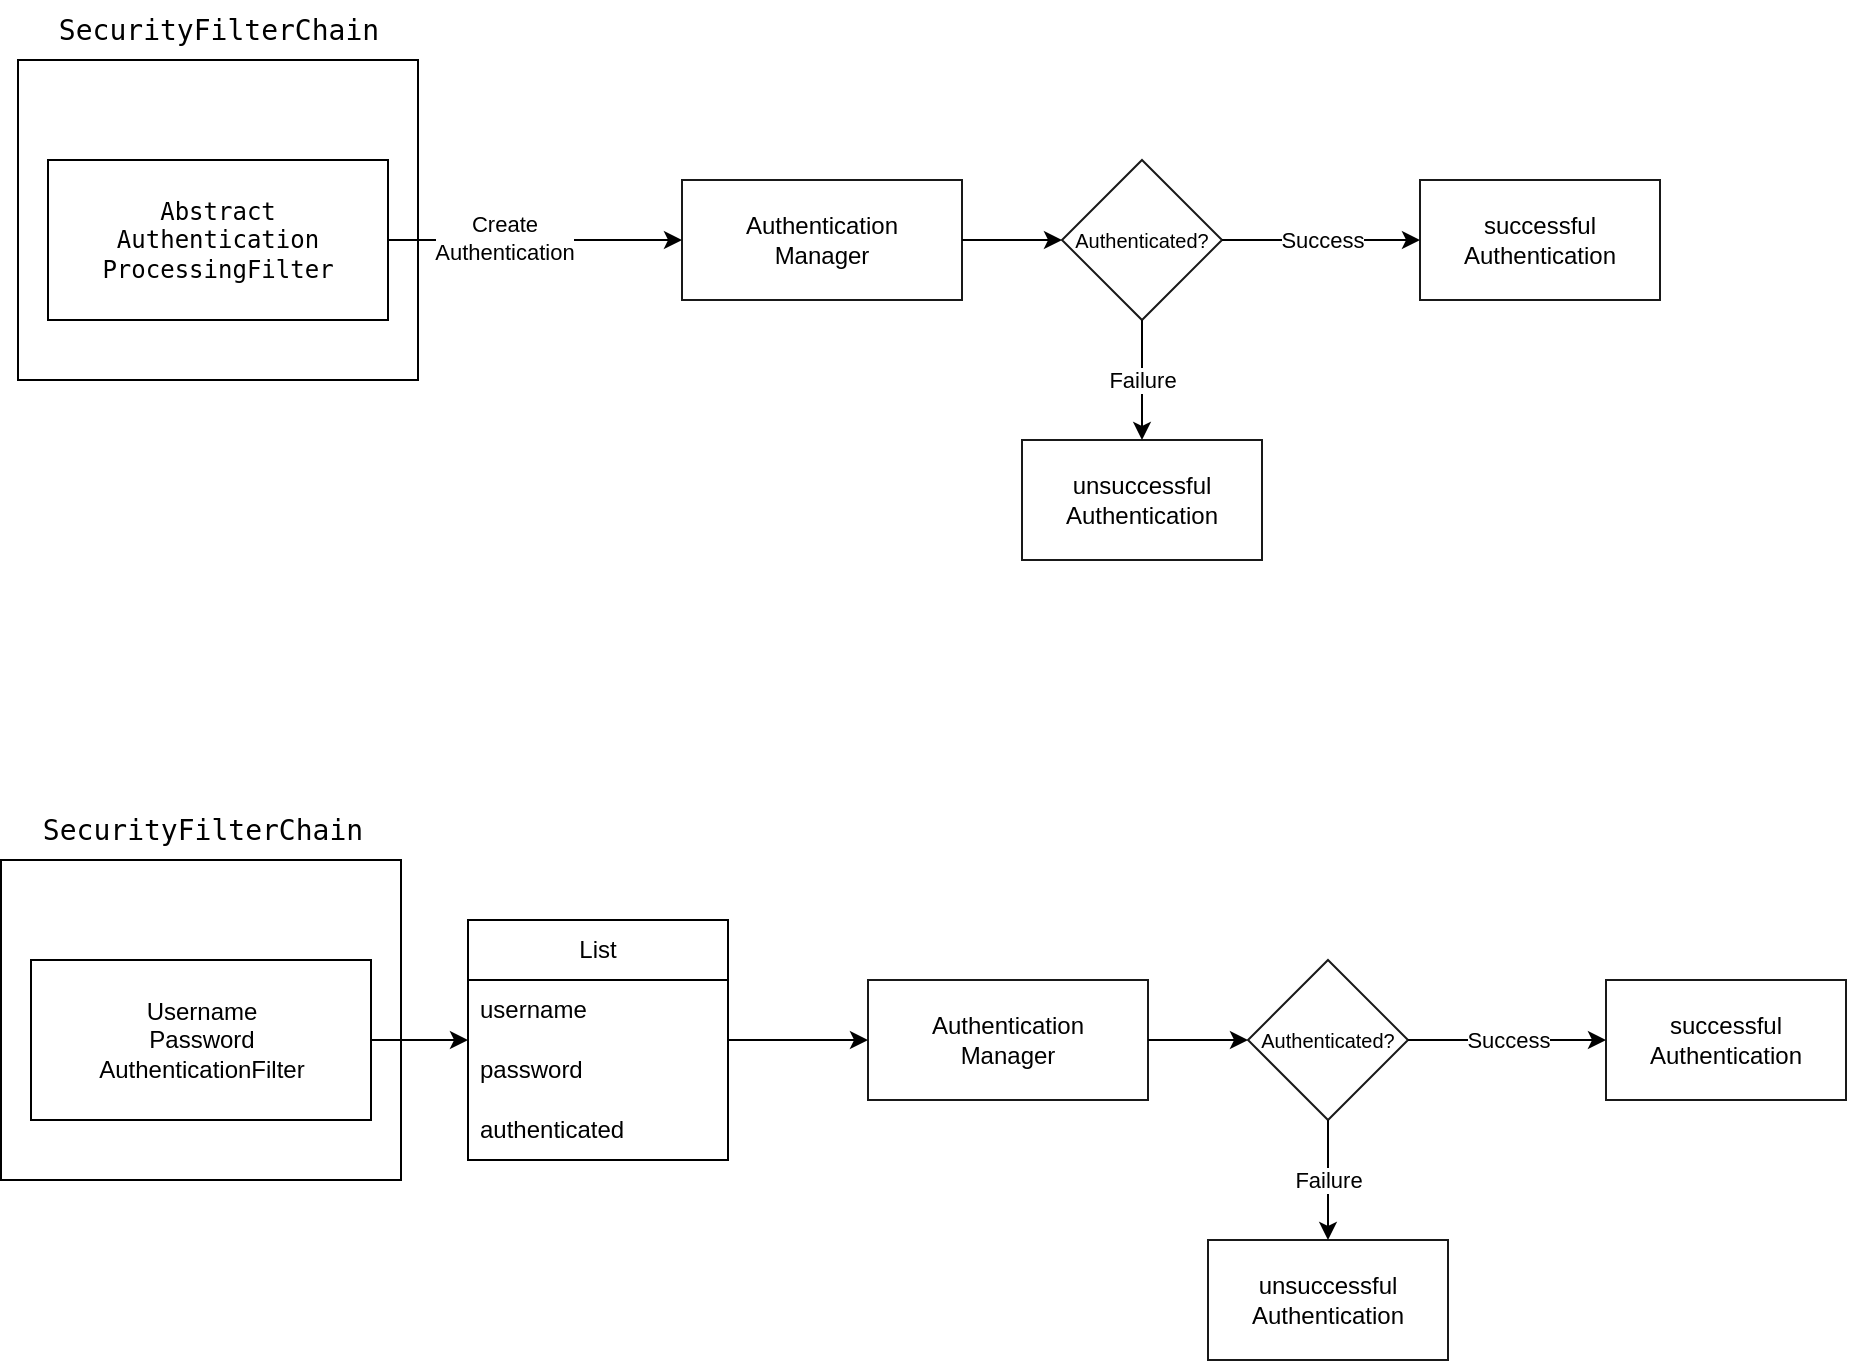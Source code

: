 <mxfile version="21.3.2" type="github">
  <diagram name="第 1 页" id="AVIzzbm6XXrctvyvaLI-">
    <mxGraphModel dx="1360" dy="760" grid="1" gridSize="10" guides="1" tooltips="1" connect="1" arrows="1" fold="1" page="1" pageScale="1" pageWidth="850" pageHeight="1100" math="0" shadow="0">
      <root>
        <mxCell id="0" />
        <mxCell id="1" parent="0" />
        <mxCell id="XQ_Dox3m9R85he83gwFO-1" value="" style="rounded=0;whiteSpace=wrap;html=1;" vertex="1" parent="1">
          <mxGeometry x="15" y="180" width="200" height="160" as="geometry" />
        </mxCell>
        <mxCell id="XQ_Dox3m9R85he83gwFO-5" value="&lt;font style=&quot;font-size: 14px;&quot;&gt;&lt;code&gt;SecurityFilterChain&lt;/code&gt;&lt;/font&gt;" style="text;html=1;align=center;verticalAlign=middle;resizable=0;points=[];autosize=1;strokeColor=none;fillColor=none;" vertex="1" parent="1">
          <mxGeometry x="25" y="150" width="180" height="30" as="geometry" />
        </mxCell>
        <mxCell id="XQ_Dox3m9R85he83gwFO-45" style="edgeStyle=orthogonalEdgeStyle;rounded=0;orthogonalLoop=1;jettySize=auto;html=1;exitX=1;exitY=0.5;exitDx=0;exitDy=0;" edge="1" parent="1" source="XQ_Dox3m9R85he83gwFO-6" target="XQ_Dox3m9R85he83gwFO-42">
          <mxGeometry relative="1" as="geometry" />
        </mxCell>
        <mxCell id="XQ_Dox3m9R85he83gwFO-46" value="&lt;div&gt;Create &lt;br&gt;&lt;/div&gt;&lt;div&gt;Authentication&lt;/div&gt;" style="edgeLabel;html=1;align=center;verticalAlign=middle;resizable=0;points=[];" vertex="1" connectable="0" parent="XQ_Dox3m9R85he83gwFO-45">
          <mxGeometry x="-0.215" y="1" relative="1" as="geometry">
            <mxPoint as="offset" />
          </mxGeometry>
        </mxCell>
        <mxCell id="XQ_Dox3m9R85he83gwFO-6" value="&lt;p style=&quot;line-height: 150%;&quot;&gt;&lt;/p&gt;&lt;div align=&quot;center&quot;&gt;&lt;code&gt;Abstract&lt;/code&gt;&lt;/div&gt;&lt;div align=&quot;center&quot;&gt;&lt;code&gt;Authentication&lt;/code&gt;&lt;/div&gt;&lt;div align=&quot;center&quot;&gt;&lt;code&gt;ProcessingFilter&lt;/code&gt;&lt;/div&gt;&lt;p&gt;&lt;/p&gt;" style="rounded=0;whiteSpace=wrap;html=1;align=center;" vertex="1" parent="1">
          <mxGeometry x="30" y="230" width="170" height="80" as="geometry" />
        </mxCell>
        <mxCell id="XQ_Dox3m9R85he83gwFO-53" value="" style="edgeStyle=orthogonalEdgeStyle;rounded=0;orthogonalLoop=1;jettySize=auto;html=1;" edge="1" parent="1" source="XQ_Dox3m9R85he83gwFO-42" target="XQ_Dox3m9R85he83gwFO-52">
          <mxGeometry relative="1" as="geometry" />
        </mxCell>
        <mxCell id="XQ_Dox3m9R85he83gwFO-42" value="&lt;div&gt;Authentication&lt;/div&gt;&lt;div&gt;Manager&lt;/div&gt;" style="rounded=0;whiteSpace=wrap;html=1;opacity=90;" vertex="1" parent="1">
          <mxGeometry x="347" y="240" width="140" height="60" as="geometry" />
        </mxCell>
        <mxCell id="XQ_Dox3m9R85he83gwFO-55" value="Failure" style="edgeStyle=orthogonalEdgeStyle;rounded=0;orthogonalLoop=1;jettySize=auto;html=1;" edge="1" parent="1" source="XQ_Dox3m9R85he83gwFO-52" target="XQ_Dox3m9R85he83gwFO-54">
          <mxGeometry relative="1" as="geometry" />
        </mxCell>
        <mxCell id="XQ_Dox3m9R85he83gwFO-57" value="Success" style="edgeStyle=orthogonalEdgeStyle;rounded=0;orthogonalLoop=1;jettySize=auto;html=1;" edge="1" parent="1" source="XQ_Dox3m9R85he83gwFO-52" target="XQ_Dox3m9R85he83gwFO-56">
          <mxGeometry relative="1" as="geometry" />
        </mxCell>
        <mxCell id="XQ_Dox3m9R85he83gwFO-52" value="&lt;font style=&quot;font-size: 10px;&quot;&gt;Authenticated?&lt;/font&gt;" style="rhombus;whiteSpace=wrap;html=1;rounded=0;opacity=90;" vertex="1" parent="1">
          <mxGeometry x="537" y="230" width="80" height="80" as="geometry" />
        </mxCell>
        <mxCell id="XQ_Dox3m9R85he83gwFO-54" value="&lt;div&gt;unsuccessful&lt;/div&gt;&lt;div&gt;Authentication&lt;/div&gt;" style="whiteSpace=wrap;html=1;rounded=0;opacity=90;" vertex="1" parent="1">
          <mxGeometry x="517" y="370" width="120" height="60" as="geometry" />
        </mxCell>
        <mxCell id="XQ_Dox3m9R85he83gwFO-56" value="&lt;div&gt;successful&lt;/div&gt;&lt;div&gt;Authentication&lt;/div&gt;" style="whiteSpace=wrap;html=1;rounded=0;opacity=90;" vertex="1" parent="1">
          <mxGeometry x="716" y="240" width="120" height="60" as="geometry" />
        </mxCell>
        <mxCell id="XQ_Dox3m9R85he83gwFO-60" value="" style="rounded=0;whiteSpace=wrap;html=1;" vertex="1" parent="1">
          <mxGeometry x="6.5" y="580" width="200" height="160" as="geometry" />
        </mxCell>
        <mxCell id="XQ_Dox3m9R85he83gwFO-61" value="&lt;font style=&quot;font-size: 14px;&quot;&gt;&lt;code&gt;SecurityFilterChain&lt;/code&gt;&lt;/font&gt;" style="text;html=1;align=center;verticalAlign=middle;resizable=0;points=[];autosize=1;strokeColor=none;fillColor=none;" vertex="1" parent="1">
          <mxGeometry x="16.5" y="550" width="180" height="30" as="geometry" />
        </mxCell>
        <mxCell id="XQ_Dox3m9R85he83gwFO-108" style="edgeStyle=orthogonalEdgeStyle;rounded=0;orthogonalLoop=1;jettySize=auto;html=1;exitX=1;exitY=0.5;exitDx=0;exitDy=0;" edge="1" parent="1" source="XQ_Dox3m9R85he83gwFO-64">
          <mxGeometry relative="1" as="geometry">
            <mxPoint x="240" y="670" as="targetPoint" />
          </mxGeometry>
        </mxCell>
        <mxCell id="XQ_Dox3m9R85he83gwFO-64" value="&lt;div&gt;Username&lt;/div&gt;&lt;div&gt;Password&lt;/div&gt;&lt;div&gt;AuthenticationFilter&lt;/div&gt;" style="rounded=0;whiteSpace=wrap;html=1;align=center;" vertex="1" parent="1">
          <mxGeometry x="21.5" y="630" width="170" height="80" as="geometry" />
        </mxCell>
        <mxCell id="XQ_Dox3m9R85he83gwFO-65" value="" style="edgeStyle=orthogonalEdgeStyle;rounded=0;orthogonalLoop=1;jettySize=auto;html=1;" edge="1" parent="1" source="XQ_Dox3m9R85he83gwFO-66" target="XQ_Dox3m9R85he83gwFO-69">
          <mxGeometry relative="1" as="geometry" />
        </mxCell>
        <mxCell id="XQ_Dox3m9R85he83gwFO-66" value="&lt;div&gt;Authentication&lt;/div&gt;&lt;div&gt;Manager&lt;/div&gt;" style="rounded=0;whiteSpace=wrap;html=1;opacity=90;" vertex="1" parent="1">
          <mxGeometry x="440" y="640" width="140" height="60" as="geometry" />
        </mxCell>
        <mxCell id="XQ_Dox3m9R85he83gwFO-67" value="Failure" style="edgeStyle=orthogonalEdgeStyle;rounded=0;orthogonalLoop=1;jettySize=auto;html=1;" edge="1" parent="1" source="XQ_Dox3m9R85he83gwFO-69" target="XQ_Dox3m9R85he83gwFO-70">
          <mxGeometry relative="1" as="geometry" />
        </mxCell>
        <mxCell id="XQ_Dox3m9R85he83gwFO-68" value="Success" style="edgeStyle=orthogonalEdgeStyle;rounded=0;orthogonalLoop=1;jettySize=auto;html=1;" edge="1" parent="1" source="XQ_Dox3m9R85he83gwFO-69" target="XQ_Dox3m9R85he83gwFO-71">
          <mxGeometry relative="1" as="geometry" />
        </mxCell>
        <mxCell id="XQ_Dox3m9R85he83gwFO-69" value="&lt;font style=&quot;font-size: 10px;&quot;&gt;Authenticated?&lt;/font&gt;" style="rhombus;whiteSpace=wrap;html=1;rounded=0;opacity=90;" vertex="1" parent="1">
          <mxGeometry x="630" y="630" width="80" height="80" as="geometry" />
        </mxCell>
        <mxCell id="XQ_Dox3m9R85he83gwFO-70" value="&lt;div&gt;unsuccessful&lt;/div&gt;&lt;div&gt;Authentication&lt;/div&gt;" style="whiteSpace=wrap;html=1;rounded=0;opacity=90;" vertex="1" parent="1">
          <mxGeometry x="610" y="770" width="120" height="60" as="geometry" />
        </mxCell>
        <mxCell id="XQ_Dox3m9R85he83gwFO-71" value="&lt;div&gt;successful&lt;/div&gt;&lt;div&gt;Authentication&lt;/div&gt;" style="whiteSpace=wrap;html=1;rounded=0;opacity=90;" vertex="1" parent="1">
          <mxGeometry x="809" y="640" width="120" height="60" as="geometry" />
        </mxCell>
        <mxCell id="XQ_Dox3m9R85he83gwFO-109" style="edgeStyle=orthogonalEdgeStyle;rounded=0;orthogonalLoop=1;jettySize=auto;html=1;exitX=1;exitY=0.5;exitDx=0;exitDy=0;entryX=0;entryY=0.5;entryDx=0;entryDy=0;" edge="1" parent="1" source="XQ_Dox3m9R85he83gwFO-101" target="XQ_Dox3m9R85he83gwFO-66">
          <mxGeometry relative="1" as="geometry" />
        </mxCell>
        <mxCell id="XQ_Dox3m9R85he83gwFO-101" value="List" style="swimlane;fontStyle=0;childLayout=stackLayout;horizontal=1;startSize=30;horizontalStack=0;resizeParent=1;resizeParentMax=0;resizeLast=0;collapsible=1;marginBottom=0;whiteSpace=wrap;html=1;" vertex="1" parent="1">
          <mxGeometry x="240" y="610" width="130" height="120" as="geometry" />
        </mxCell>
        <mxCell id="XQ_Dox3m9R85he83gwFO-102" value="username" style="text;strokeColor=none;fillColor=none;align=left;verticalAlign=middle;spacingLeft=4;spacingRight=4;overflow=hidden;points=[[0,0.5],[1,0.5]];portConstraint=eastwest;rotatable=0;whiteSpace=wrap;html=1;" vertex="1" parent="XQ_Dox3m9R85he83gwFO-101">
          <mxGeometry y="30" width="130" height="30" as="geometry" />
        </mxCell>
        <mxCell id="XQ_Dox3m9R85he83gwFO-103" value="password" style="text;strokeColor=none;fillColor=none;align=left;verticalAlign=middle;spacingLeft=4;spacingRight=4;overflow=hidden;points=[[0,0.5],[1,0.5]];portConstraint=eastwest;rotatable=0;whiteSpace=wrap;html=1;" vertex="1" parent="XQ_Dox3m9R85he83gwFO-101">
          <mxGeometry y="60" width="130" height="30" as="geometry" />
        </mxCell>
        <mxCell id="XQ_Dox3m9R85he83gwFO-104" value="authenticated" style="text;strokeColor=none;fillColor=none;align=left;verticalAlign=middle;spacingLeft=4;spacingRight=4;overflow=hidden;points=[[0,0.5],[1,0.5]];portConstraint=eastwest;rotatable=0;whiteSpace=wrap;html=1;" vertex="1" parent="XQ_Dox3m9R85he83gwFO-101">
          <mxGeometry y="90" width="130" height="30" as="geometry" />
        </mxCell>
      </root>
    </mxGraphModel>
  </diagram>
</mxfile>
